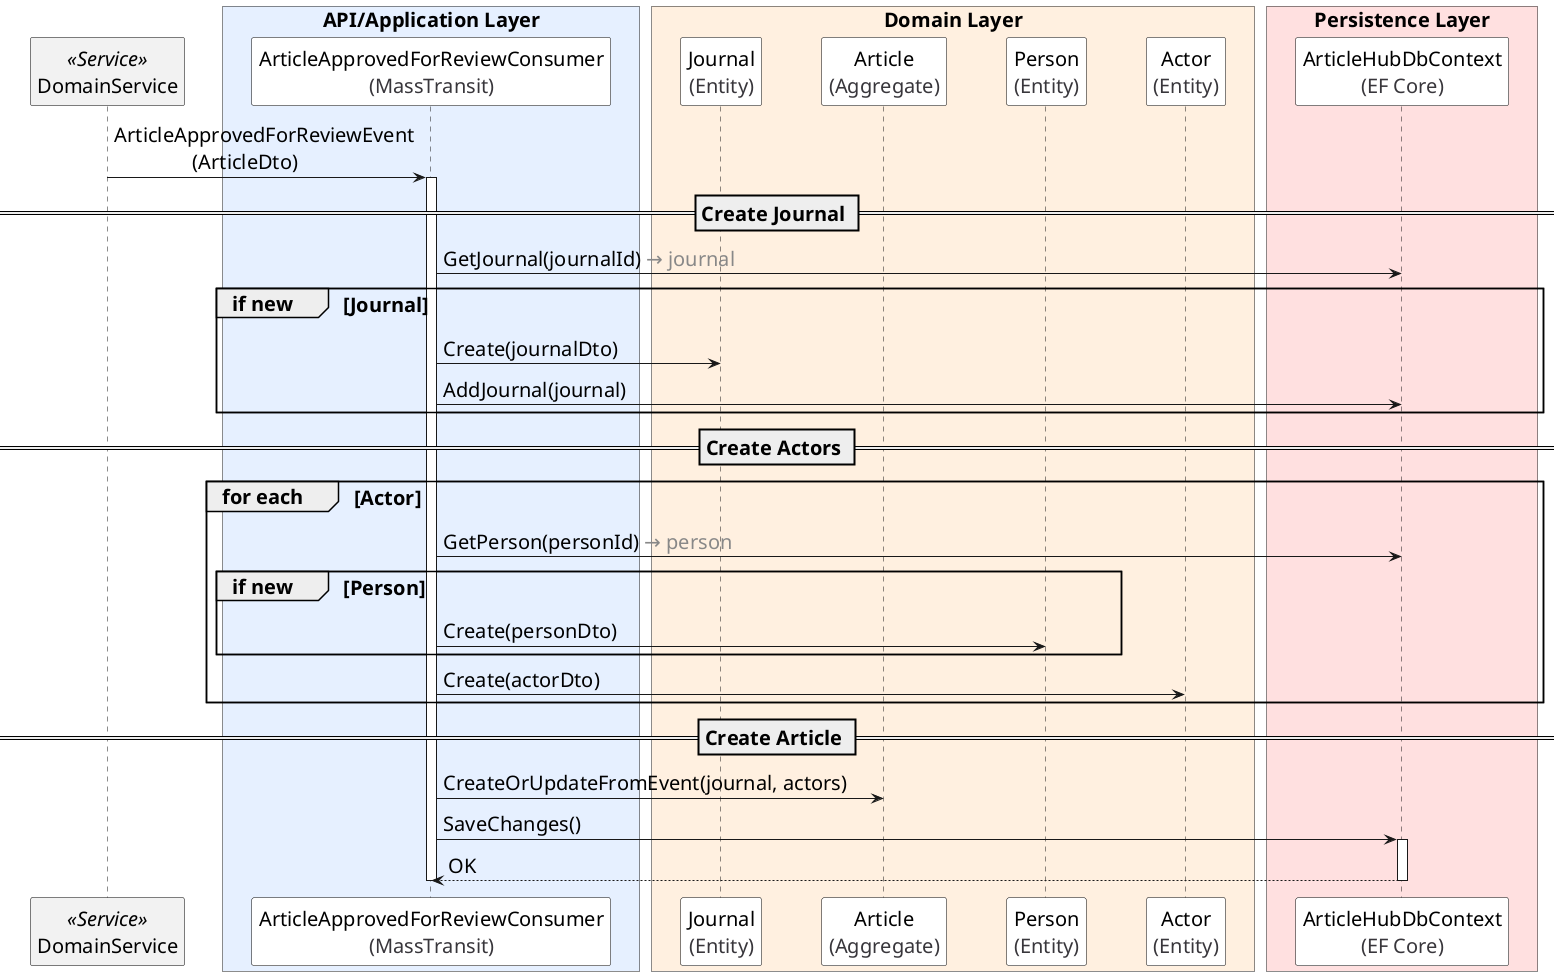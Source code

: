 @startuml

!define MUTED(x) <color:#888888>x</color>
!define GRAY(x) <color:#38363b>x</color>

skinparam DefaultFontSize 20
skinparam participant {
  FontSize 20
  BackgroundColor White
  BorderColor Black
}


'skinparam padding 0
skinparam ParticipantPadding 25
skinparam BoxPadding 5
skinparam BboxBorderThickness 1
'skinparam BoxMargin 30

skinparam ParticipantBackgroundColor<<Service>> #F2F2F2
participant DomainService as "DomainService" <<Service>>

box " API/Application Layer " #E6F0FF
  participant Handler as "ArticleApprovedForReviewConsumer\nGRAY((MassTransit))"
end box

box " Domain Layer " #FFF0E0
  participant Journal as "Journal\nGRAY((Entity))"
  participant Article as "Article\nGRAY((Aggregate))"
  participant Person as "Person\nGRAY((Entity))"
  participant Actor as "Actor\nGRAY((Entity))"
end box

box " Persistence Layer " #FFE0E0
  participant DbContext as "ArticleHubDbContext\nGRAY((EF Core))"
end box

DomainService -> Handler : ArticleApprovedForReviewEvent\n               (ArticleDto)
activate Handler

== Create Journal ==
Handler -> DbContext : GetJournal(journalId) MUTED(→ journal)

group if new [Journal]
  Handler -> Journal : Create(journalDto)
  Handler -> DbContext : AddJournal(journal)
end


== Create Actors ==
group for each [Actor]
  Handler -> DbContext : GetPerson(personId) MUTED(→ person)
  group if new [Person]
    Handler -> Person : Create(personDto)
  end
  
  
  Handler -> Actor : Create(actorDto)  
end


== Create Article ==
Handler -> Article : CreateOrUpdateFromEvent(journal, actors)

Handler -> DbContext : SaveChanges()
activate DbContext
DbContext --> Handler : OK
deactivate DbContext
deactivate Handler
@enduml
